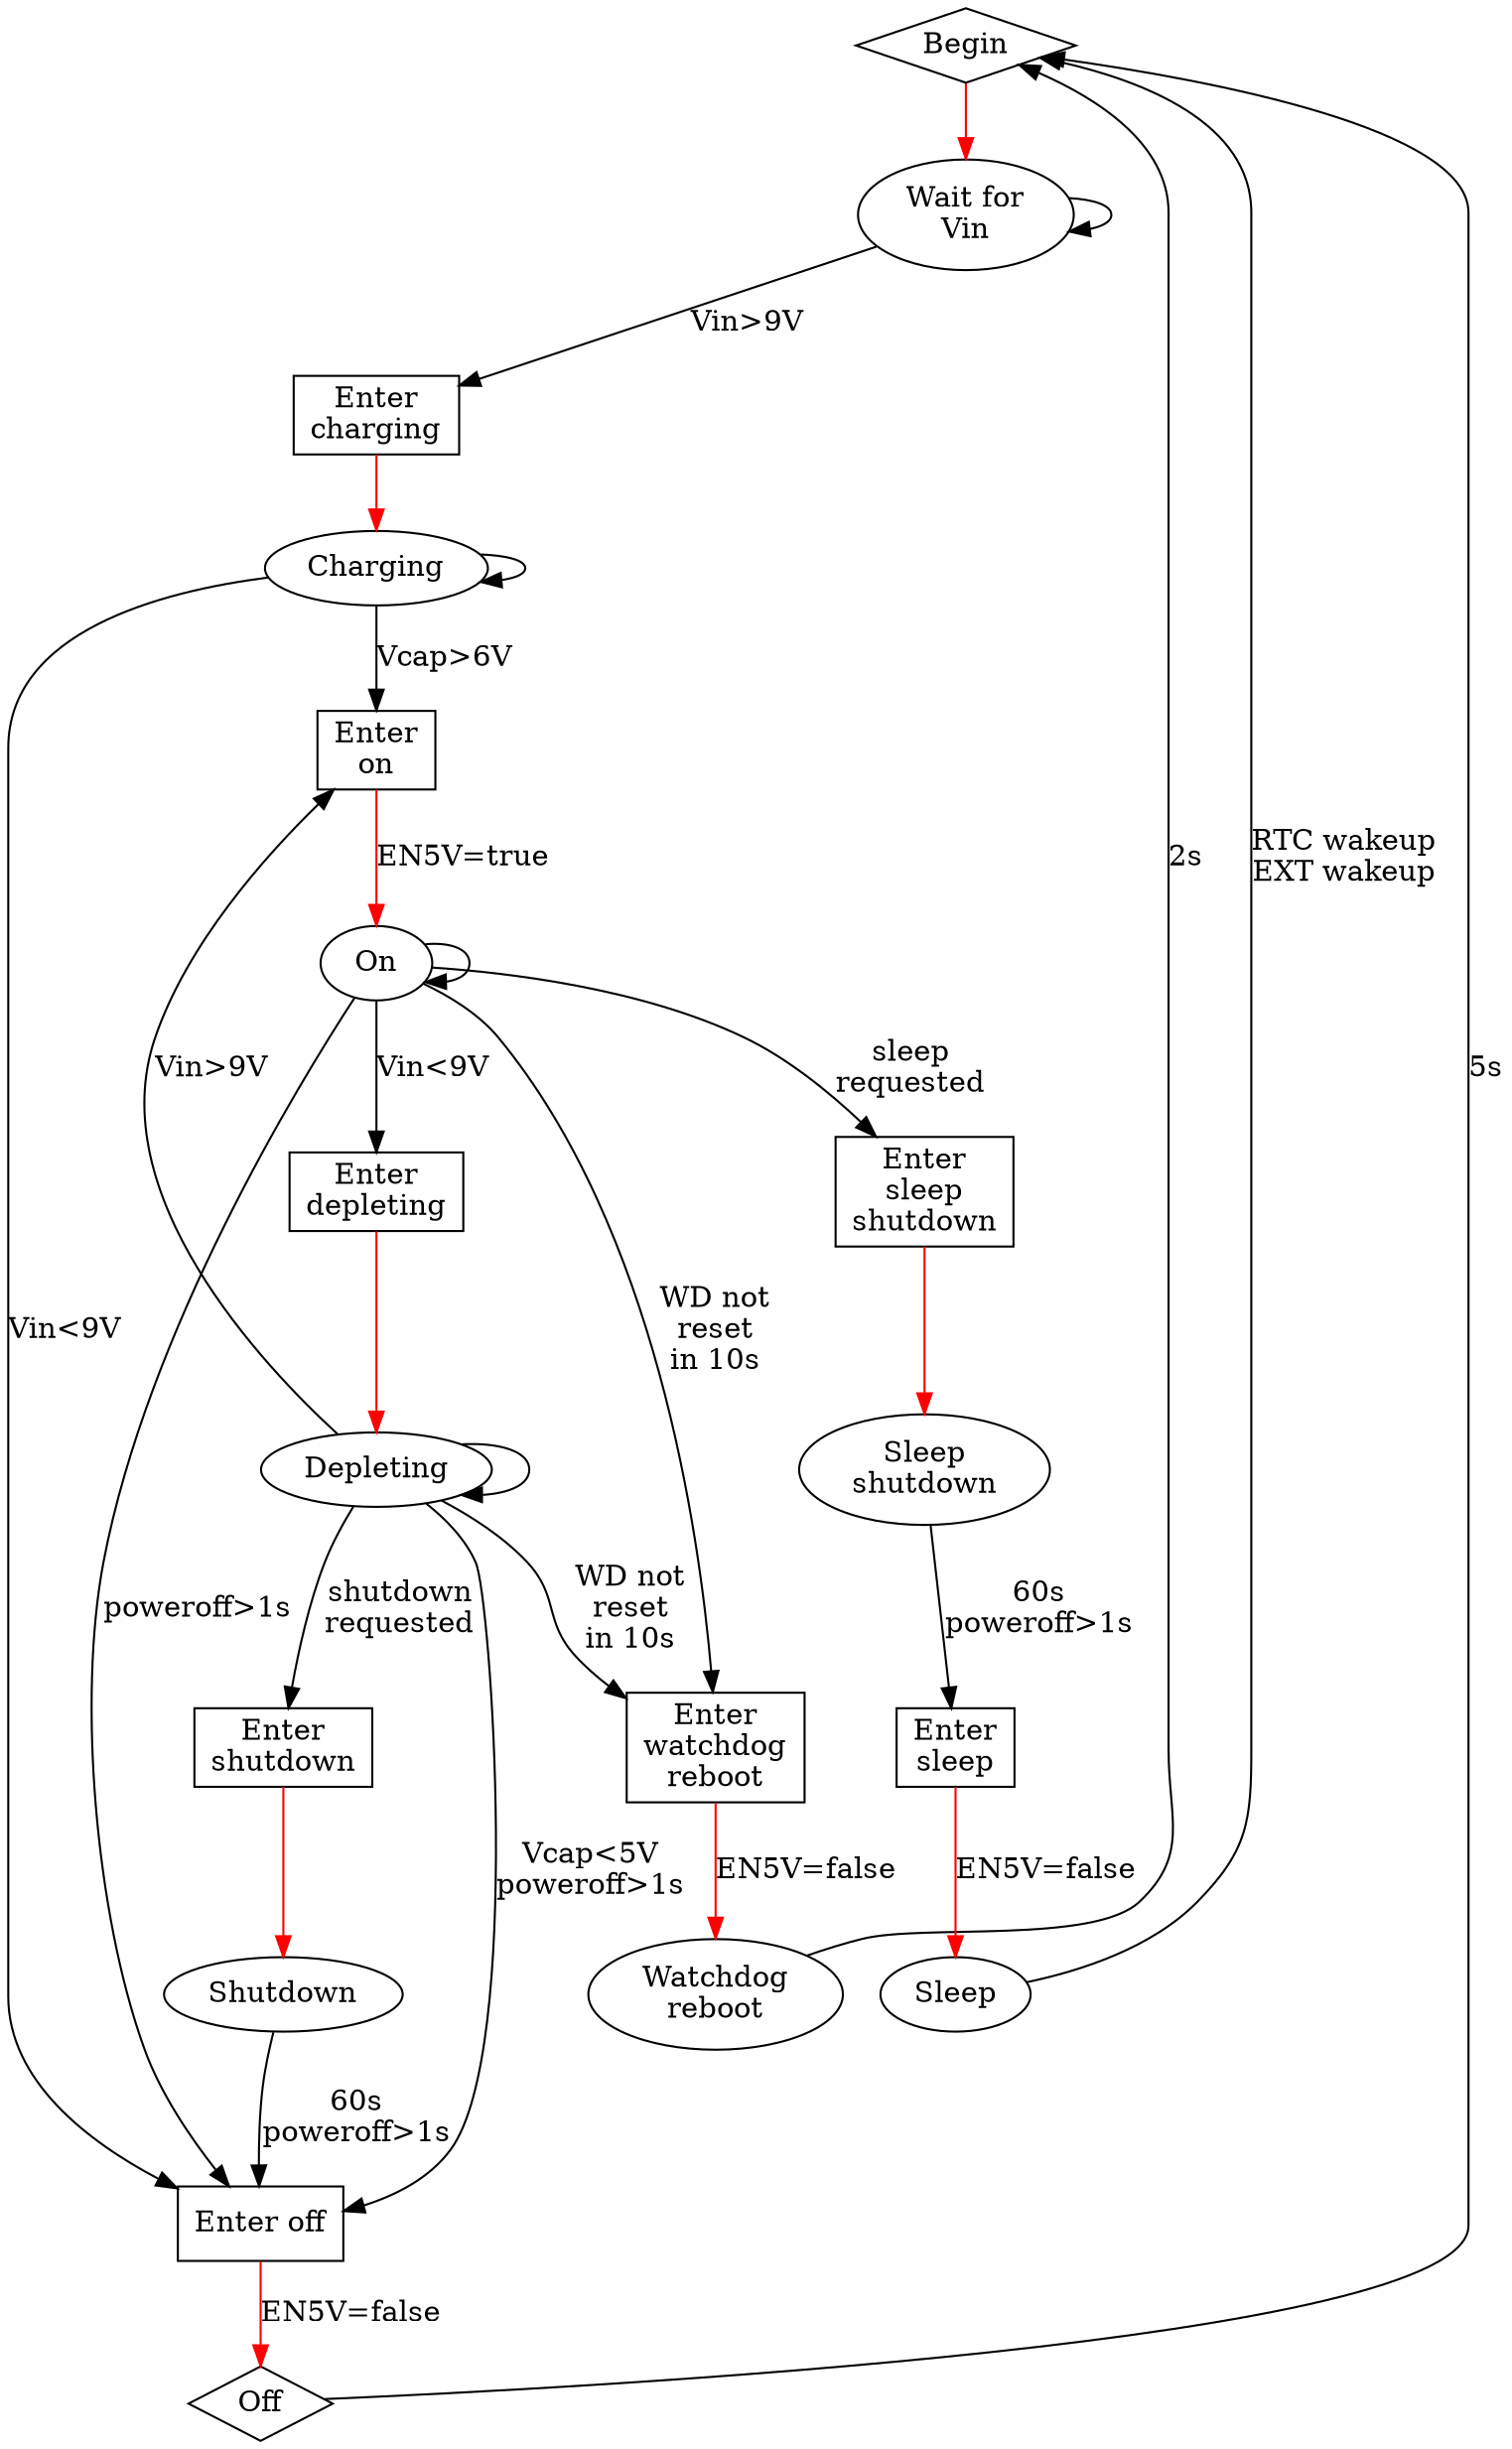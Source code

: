 digraph G {
BEGIN [label="Begin",shape=diamond];
WAIT_VIN_ON [label="Wait for\nVin"];
ENT_CHARGING [label="Enter\ncharging",shape=box];
CHARGING [label="Charging"];
ENT_ON [label="Enter\non",shape=box];
ON [label="On"];
ENT_DEPLETING [label="Enter\ndepleting",shape=box];
DEPLETING [label="Depleting"];
ENT_SHUTDOWN [label="Enter\nshutdown",shape=box];
SHUTDOWN [label="Shutdown"];
ENT_WATCHDOG_REBOOT [label="Enter\nwatchdog\nreboot",shape=box];
WATCHDOG_REBOOT [label="Watchdog\nreboot"];
ENT_OFF [label="Enter off",shape=box];
OFF [label="Off",shape=diamond];

ENT_SLEEP_SHUTDOWN [label="Enter\nsleep\nshutdown",shape=box];
SLEEP_SHUTDOWN [label="Sleep\nshutdown"];
ENT_SLEEP [label="Enter\nsleep",shape=box];
SLEEP [label="Sleep"];

BEGIN -> WAIT_VIN_ON [color="red",weight=8];
WAIT_VIN_ON -> WAIT_VIN_ON;
WAIT_VIN_ON -> ENT_CHARGING [label="Vin>9V"];
ENT_CHARGING -> CHARGING [color="red",weight=8];
CHARGING -> CHARGING;
CHARGING -> ENT_ON [label="Vcap>6V"];
CHARGING -> ENT_OFF [label="Vin<9V"];
ENT_ON -> ON [color="red",label="EN5V=true",weight=8];
ON -> ON;
ON -> ENT_WATCHDOG_REBOOT [label="WD not\nreset\nin 10s"];
ON -> ENT_DEPLETING [label="Vin<9V"];
ON -> ENT_OFF [label="poweroff>1s"];
ON -> ENT_SLEEP_SHUTDOWN [label="sleep\nrequested"];
ENT_DEPLETING -> DEPLETING [color="red",weight=8];
DEPLETING -> DEPLETING;
DEPLETING -> ENT_WATCHDOG_REBOOT [label="WD not\nreset\nin 10s"];
DEPLETING -> ENT_SHUTDOWN [label="shutdown\nrequested"];
DEPLETING -> ENT_ON [label="Vin>9V"];
DEPLETING -> ENT_OFF [label="Vcap<5V\npoweroff>1s"];
ENT_SHUTDOWN -> SHUTDOWN [color="red",weight=8];
SHUTDOWN -> ENT_OFF [label="60s\npoweroff>1s"];
ENT_OFF -> OFF [color="red",label="EN5V=false",weight=8];
OFF -> BEGIN [label="5s"];
ENT_WATCHDOG_REBOOT -> WATCHDOG_REBOOT [color="red",label="EN5V=false",weight=8];
WATCHDOG_REBOOT -> BEGIN [label="2s"];
ENT_SLEEP_SHUTDOWN -> SLEEP_SHUTDOWN [color="red",weight=8];
SLEEP_SHUTDOWN -> ENT_SLEEP [label="60s\npoweroff>1s"];
ENT_SLEEP -> SLEEP [color="red",label="EN5V=false",weight=8];
SLEEP -> BEGIN [label="RTC wakeup\nEXT wakeup"];
}
